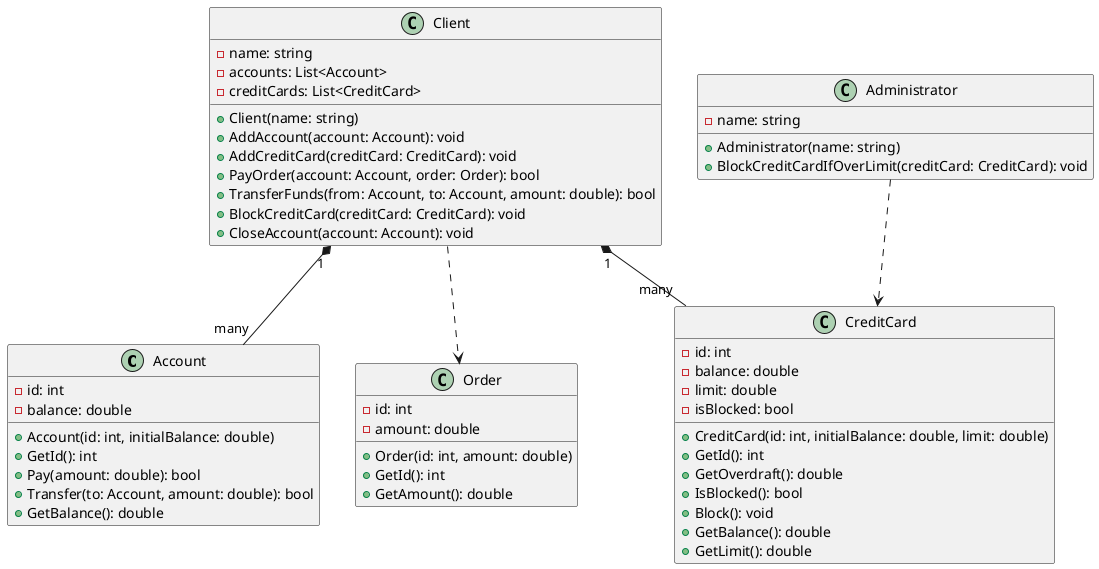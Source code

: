 @startuml
class Account {
    -id: int
    -balance: double
    +Account(id: int, initialBalance: double)
    +GetId(): int
    +Pay(amount: double): bool
    +Transfer(to: Account, amount: double): bool
    +GetBalance(): double
}

class CreditCard {
    -id: int
    -balance: double
    -limit: double
    -isBlocked: bool
    +CreditCard(id: int, initialBalance: double, limit: double)
    +GetId(): int
    +GetOverdraft(): double
    +IsBlocked(): bool
    +Block(): void
    +GetBalance(): double
    +GetLimit(): double
}

class Order {
    -id: int
    -amount: double
    +Order(id: int, amount: double)
    +GetId(): int
    +GetAmount(): double
}

class Client {
    -name: string
    -accounts: List<Account>
    -creditCards: List<CreditCard>
    +Client(name: string)
    +AddAccount(account: Account): void
    +AddCreditCard(creditCard: CreditCard): void
    +PayOrder(account: Account, order: Order): bool
    +TransferFunds(from: Account, to: Account, amount: double): bool
    +BlockCreditCard(creditCard: CreditCard): void
    +CloseAccount(account: Account): void
}

class Administrator {
    -name: string
    +Administrator(name: string)
    +BlockCreditCardIfOverLimit(creditCard: CreditCard): void
}

Client "1" *-- "many" Account
Client "1" *-- "many" CreditCard
Client ..> Order

Administrator ..> CreditCard
@enduml